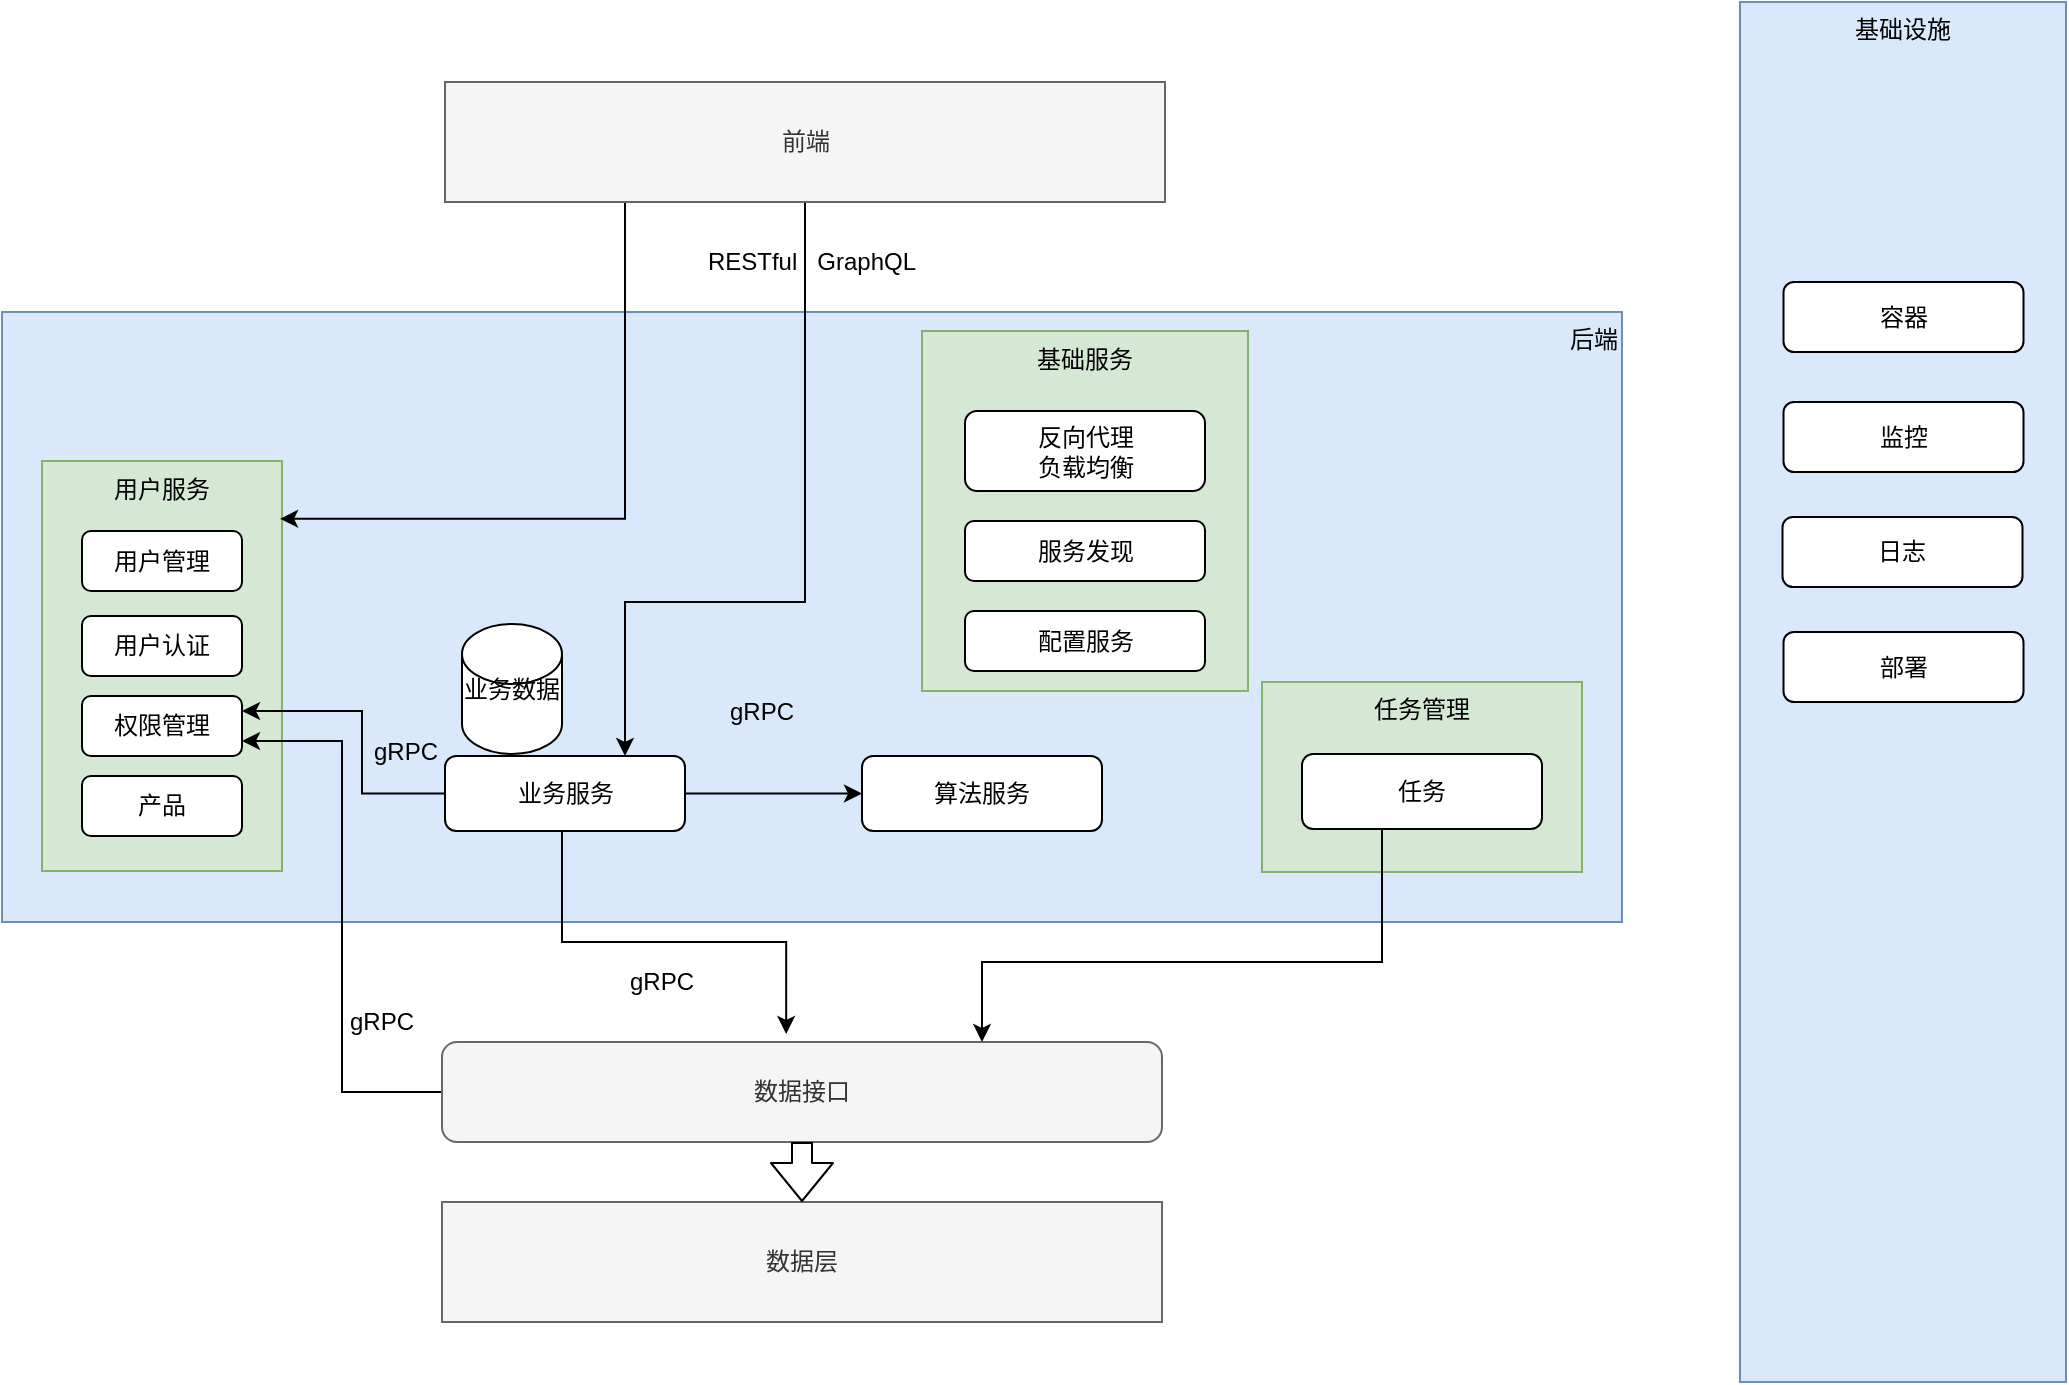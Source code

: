 <mxfile version="13.6.4" type="github">
  <diagram id="ZiBkahH8SP8CnK9dvMeT" name="第 1 页">
    <mxGraphModel dx="1298" dy="843" grid="1" gridSize="10" guides="1" tooltips="1" connect="1" arrows="1" fold="1" page="1" pageScale="1" pageWidth="827" pageHeight="1169" math="0" shadow="0">
      <root>
        <mxCell id="0" />
        <mxCell id="1" parent="0" />
        <mxCell id="d96ztFlCBzJFWVPDQd_p-9" value="后端" style="rounded=0;whiteSpace=wrap;html=1;align=right;verticalAlign=top;fillColor=#dae8fc;strokeColor=#6c8ebf;" parent="1" vertex="1">
          <mxGeometry x="290" y="345" width="810" height="305" as="geometry" />
        </mxCell>
        <mxCell id="d96ztFlCBzJFWVPDQd_p-28" value="用户服务" style="rounded=0;whiteSpace=wrap;html=1;verticalAlign=top;fillColor=#d5e8d4;strokeColor=#82b366;" parent="1" vertex="1">
          <mxGeometry x="310" y="419.5" width="120" height="205" as="geometry" />
        </mxCell>
        <mxCell id="d96ztFlCBzJFWVPDQd_p-1" value="用户管理" style="rounded=1;whiteSpace=wrap;html=1;" parent="1" vertex="1">
          <mxGeometry x="330" y="454.5" width="80" height="30" as="geometry" />
        </mxCell>
        <mxCell id="d96ztFlCBzJFWVPDQd_p-2" value="用户认证" style="rounded=1;whiteSpace=wrap;html=1;" parent="1" vertex="1">
          <mxGeometry x="330" y="497" width="80" height="30" as="geometry" />
        </mxCell>
        <mxCell id="d96ztFlCBzJFWVPDQd_p-3" value="权限管理" style="rounded=1;whiteSpace=wrap;html=1;" parent="1" vertex="1">
          <mxGeometry x="330" y="537" width="80" height="30" as="geometry" />
        </mxCell>
        <mxCell id="d96ztFlCBzJFWVPDQd_p-5" value="数据层" style="rounded=0;whiteSpace=wrap;html=1;fillColor=#f5f5f5;strokeColor=#666666;fontColor=#333333;" parent="1" vertex="1">
          <mxGeometry x="510" y="790" width="360" height="60" as="geometry" />
        </mxCell>
        <mxCell id="x3b7EAD0QgJlGVdR--NG-4" style="edgeStyle=orthogonalEdgeStyle;rounded=0;orthogonalLoop=1;jettySize=auto;html=1;exitX=0;exitY=0.5;exitDx=0;exitDy=0;entryX=1;entryY=0.75;entryDx=0;entryDy=0;" edge="1" parent="1" source="d96ztFlCBzJFWVPDQd_p-6" target="d96ztFlCBzJFWVPDQd_p-3">
          <mxGeometry relative="1" as="geometry" />
        </mxCell>
        <mxCell id="d96ztFlCBzJFWVPDQd_p-6" value="数据接口" style="rounded=1;whiteSpace=wrap;html=1;fillColor=#f5f5f5;strokeColor=#666666;fontColor=#333333;" parent="1" vertex="1">
          <mxGeometry x="510" y="710" width="360" height="50" as="geometry" />
        </mxCell>
        <mxCell id="x3b7EAD0QgJlGVdR--NG-1" value="" style="edgeStyle=orthogonalEdgeStyle;rounded=0;orthogonalLoop=1;jettySize=auto;html=1;" edge="1" parent="1" source="d96ztFlCBzJFWVPDQd_p-7" target="d96ztFlCBzJFWVPDQd_p-8">
          <mxGeometry relative="1" as="geometry" />
        </mxCell>
        <mxCell id="x3b7EAD0QgJlGVdR--NG-5" style="edgeStyle=orthogonalEdgeStyle;rounded=0;orthogonalLoop=1;jettySize=auto;html=1;exitX=0;exitY=0.5;exitDx=0;exitDy=0;entryX=1;entryY=0.25;entryDx=0;entryDy=0;" edge="1" parent="1" source="d96ztFlCBzJFWVPDQd_p-7" target="d96ztFlCBzJFWVPDQd_p-3">
          <mxGeometry relative="1" as="geometry">
            <Array as="points">
              <mxPoint x="470" y="586" />
              <mxPoint x="470" y="545" />
            </Array>
          </mxGeometry>
        </mxCell>
        <mxCell id="x3b7EAD0QgJlGVdR--NG-26" value="" style="edgeStyle=orthogonalEdgeStyle;rounded=0;orthogonalLoop=1;jettySize=auto;html=1;entryX=0.478;entryY=-0.08;entryDx=0;entryDy=0;entryPerimeter=0;" edge="1" parent="1" source="d96ztFlCBzJFWVPDQd_p-7" target="d96ztFlCBzJFWVPDQd_p-6">
          <mxGeometry relative="1" as="geometry">
            <Array as="points">
              <mxPoint x="570" y="660" />
              <mxPoint x="682" y="660" />
            </Array>
          </mxGeometry>
        </mxCell>
        <mxCell id="d96ztFlCBzJFWVPDQd_p-7" value="业务服务" style="rounded=1;whiteSpace=wrap;html=1;" parent="1" vertex="1">
          <mxGeometry x="511.5" y="567" width="120" height="37.5" as="geometry" />
        </mxCell>
        <mxCell id="d96ztFlCBzJFWVPDQd_p-8" value="算法服务" style="rounded=1;whiteSpace=wrap;html=1;" parent="1" vertex="1">
          <mxGeometry x="720" y="567" width="120" height="37.5" as="geometry" />
        </mxCell>
        <mxCell id="d96ztFlCBzJFWVPDQd_p-12" value="基础设施" style="rounded=0;whiteSpace=wrap;html=1;verticalAlign=top;fillColor=#dae8fc;strokeColor=#6c8ebf;" parent="1" vertex="1">
          <mxGeometry x="1159" y="190" width="163" height="690" as="geometry" />
        </mxCell>
        <mxCell id="d96ztFlCBzJFWVPDQd_p-13" value="监控" style="rounded=1;whiteSpace=wrap;html=1;" parent="1" vertex="1">
          <mxGeometry x="1180.75" y="390" width="120" height="35" as="geometry" />
        </mxCell>
        <mxCell id="d96ztFlCBzJFWVPDQd_p-14" value="日志" style="rounded=1;whiteSpace=wrap;html=1;" parent="1" vertex="1">
          <mxGeometry x="1180.25" y="447.5" width="120" height="35" as="geometry" />
        </mxCell>
        <mxCell id="d96ztFlCBzJFWVPDQd_p-15" value="" style="shape=flexArrow;endArrow=classic;html=1;entryX=0.5;entryY=0;entryDx=0;entryDy=0;exitX=0.5;exitY=1;exitDx=0;exitDy=0;" parent="1" source="d96ztFlCBzJFWVPDQd_p-6" target="d96ztFlCBzJFWVPDQd_p-5" edge="1">
          <mxGeometry width="50" height="50" relative="1" as="geometry">
            <mxPoint x="770" y="775" as="sourcePoint" />
            <mxPoint x="820" y="725" as="targetPoint" />
          </mxGeometry>
        </mxCell>
        <mxCell id="d96ztFlCBzJFWVPDQd_p-20" value="部署" style="rounded=1;whiteSpace=wrap;html=1;" parent="1" vertex="1">
          <mxGeometry x="1180.75" y="505" width="120" height="35" as="geometry" />
        </mxCell>
        <mxCell id="d96ztFlCBzJFWVPDQd_p-30" value="产品" style="rounded=1;whiteSpace=wrap;html=1;" parent="1" vertex="1">
          <mxGeometry x="330" y="577" width="80" height="30" as="geometry" />
        </mxCell>
        <mxCell id="x3b7EAD0QgJlGVdR--NG-2" value="容器" style="rounded=1;whiteSpace=wrap;html=1;" vertex="1" parent="1">
          <mxGeometry x="1180.75" y="330" width="120" height="35" as="geometry" />
        </mxCell>
        <mxCell id="x3b7EAD0QgJlGVdR--NG-6" value="业务数据" style="shape=cylinder2;whiteSpace=wrap;html=1;boundedLbl=1;backgroundOutline=1;size=15;verticalAlign=middle;" vertex="1" parent="1">
          <mxGeometry x="520" y="501" width="50" height="65" as="geometry" />
        </mxCell>
        <mxCell id="x3b7EAD0QgJlGVdR--NG-8" style="edgeStyle=orthogonalEdgeStyle;rounded=0;orthogonalLoop=1;jettySize=auto;html=1;entryX=0.992;entryY=0.141;entryDx=0;entryDy=0;exitX=0.25;exitY=1;exitDx=0;exitDy=0;entryPerimeter=0;" edge="1" parent="1" source="x3b7EAD0QgJlGVdR--NG-7" target="d96ztFlCBzJFWVPDQd_p-28">
          <mxGeometry relative="1" as="geometry" />
        </mxCell>
        <mxCell id="x3b7EAD0QgJlGVdR--NG-27" value="" style="edgeStyle=orthogonalEdgeStyle;rounded=0;orthogonalLoop=1;jettySize=auto;html=1;entryX=0.75;entryY=0;entryDx=0;entryDy=0;" edge="1" parent="1" source="x3b7EAD0QgJlGVdR--NG-7" target="d96ztFlCBzJFWVPDQd_p-7">
          <mxGeometry relative="1" as="geometry">
            <Array as="points">
              <mxPoint x="692" y="490" />
              <mxPoint x="602" y="490" />
            </Array>
          </mxGeometry>
        </mxCell>
        <mxCell id="x3b7EAD0QgJlGVdR--NG-7" value="前端" style="rounded=0;whiteSpace=wrap;html=1;fillColor=#f5f5f5;strokeColor=#666666;fontColor=#333333;" vertex="1" parent="1">
          <mxGeometry x="511.5" y="230" width="360" height="60" as="geometry" />
        </mxCell>
        <mxCell id="x3b7EAD0QgJlGVdR--NG-10" value="RESTful&amp;nbsp; &amp;nbsp;GraphQL" style="text;html=1;strokeColor=none;fillColor=none;align=center;verticalAlign=middle;whiteSpace=wrap;rounded=0;" vertex="1" parent="1">
          <mxGeometry x="630" y="310" width="130" height="20" as="geometry" />
        </mxCell>
        <mxCell id="x3b7EAD0QgJlGVdR--NG-11" value="gRPC" style="text;html=1;strokeColor=none;fillColor=none;align=center;verticalAlign=middle;whiteSpace=wrap;rounded=0;" vertex="1" parent="1">
          <mxGeometry x="650" y="534.5" width="40" height="20" as="geometry" />
        </mxCell>
        <mxCell id="x3b7EAD0QgJlGVdR--NG-12" value="gRPC" style="text;html=1;strokeColor=none;fillColor=none;align=center;verticalAlign=middle;whiteSpace=wrap;rounded=0;" vertex="1" parent="1">
          <mxGeometry x="600" y="670" width="40" height="20" as="geometry" />
        </mxCell>
        <mxCell id="x3b7EAD0QgJlGVdR--NG-13" value="gRPC" style="text;html=1;strokeColor=none;fillColor=none;align=center;verticalAlign=middle;whiteSpace=wrap;rounded=0;" vertex="1" parent="1">
          <mxGeometry x="471.5" y="554.5" width="40" height="20" as="geometry" />
        </mxCell>
        <mxCell id="x3b7EAD0QgJlGVdR--NG-14" value="gRPC" style="text;html=1;strokeColor=none;fillColor=none;align=center;verticalAlign=middle;whiteSpace=wrap;rounded=0;" vertex="1" parent="1">
          <mxGeometry x="460" y="690" width="40" height="20" as="geometry" />
        </mxCell>
        <mxCell id="x3b7EAD0QgJlGVdR--NG-17" value="任务管理" style="rounded=0;whiteSpace=wrap;html=1;verticalAlign=top;fillColor=#d5e8d4;strokeColor=#82b366;" vertex="1" parent="1">
          <mxGeometry x="920" y="530" width="160" height="95" as="geometry" />
        </mxCell>
        <mxCell id="x3b7EAD0QgJlGVdR--NG-15" value="任务" style="rounded=1;whiteSpace=wrap;html=1;" vertex="1" parent="1">
          <mxGeometry x="940" y="566" width="120" height="37.5" as="geometry" />
        </mxCell>
        <mxCell id="x3b7EAD0QgJlGVdR--NG-16" style="edgeStyle=orthogonalEdgeStyle;rounded=0;orthogonalLoop=1;jettySize=auto;html=1;entryX=0.75;entryY=0;entryDx=0;entryDy=0;exitX=0.5;exitY=1;exitDx=0;exitDy=0;" edge="1" parent="1" source="x3b7EAD0QgJlGVdR--NG-15" target="d96ztFlCBzJFWVPDQd_p-6">
          <mxGeometry relative="1" as="geometry">
            <Array as="points">
              <mxPoint x="980" y="670" />
              <mxPoint x="780" y="670" />
            </Array>
          </mxGeometry>
        </mxCell>
        <mxCell id="x3b7EAD0QgJlGVdR--NG-18" style="edgeStyle=orthogonalEdgeStyle;rounded=0;orthogonalLoop=1;jettySize=auto;html=1;exitX=0.5;exitY=1;exitDx=0;exitDy=0;" edge="1" parent="1" source="d96ztFlCBzJFWVPDQd_p-28" target="d96ztFlCBzJFWVPDQd_p-28">
          <mxGeometry relative="1" as="geometry" />
        </mxCell>
        <mxCell id="x3b7EAD0QgJlGVdR--NG-21" value="基础服务" style="rounded=0;whiteSpace=wrap;html=1;verticalAlign=top;fillColor=#d5e8d4;strokeColor=#82b366;" vertex="1" parent="1">
          <mxGeometry x="750" y="354.5" width="163" height="180" as="geometry" />
        </mxCell>
        <mxCell id="x3b7EAD0QgJlGVdR--NG-22" value="反向代理&lt;br&gt;负载均衡" style="rounded=1;whiteSpace=wrap;html=1;" vertex="1" parent="1">
          <mxGeometry x="771.5" y="394.5" width="120" height="40" as="geometry" />
        </mxCell>
        <mxCell id="x3b7EAD0QgJlGVdR--NG-23" value="配置服务" style="rounded=1;whiteSpace=wrap;html=1;" vertex="1" parent="1">
          <mxGeometry x="771.5" y="494.5" width="120" height="30" as="geometry" />
        </mxCell>
        <mxCell id="x3b7EAD0QgJlGVdR--NG-24" value="服务发现" style="rounded=1;whiteSpace=wrap;html=1;" vertex="1" parent="1">
          <mxGeometry x="771.5" y="449.5" width="120" height="30" as="geometry" />
        </mxCell>
      </root>
    </mxGraphModel>
  </diagram>
</mxfile>
